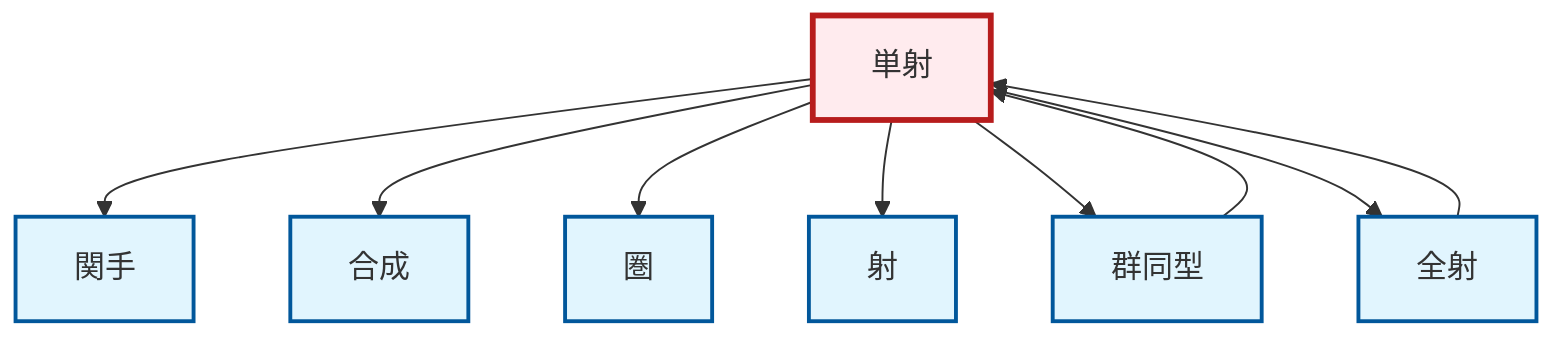 graph TD
    classDef definition fill:#e1f5fe,stroke:#01579b,stroke-width:2px
    classDef theorem fill:#f3e5f5,stroke:#4a148c,stroke-width:2px
    classDef axiom fill:#fff3e0,stroke:#e65100,stroke-width:2px
    classDef example fill:#e8f5e9,stroke:#1b5e20,stroke-width:2px
    classDef current fill:#ffebee,stroke:#b71c1c,stroke-width:3px
    def-morphism["射"]:::definition
    def-composition["合成"]:::definition
    def-monomorphism["単射"]:::definition
    def-category["圏"]:::definition
    def-epimorphism["全射"]:::definition
    def-functor["関手"]:::definition
    def-isomorphism["群同型"]:::definition
    def-monomorphism --> def-functor
    def-monomorphism --> def-composition
    def-epimorphism --> def-monomorphism
    def-monomorphism --> def-category
    def-monomorphism --> def-morphism
    def-monomorphism --> def-isomorphism
    def-isomorphism --> def-monomorphism
    def-monomorphism --> def-epimorphism
    class def-monomorphism current